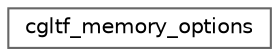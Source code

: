 digraph "Graphical Class Hierarchy"
{
 // LATEX_PDF_SIZE
  bgcolor="transparent";
  edge [fontname=Helvetica,fontsize=10,labelfontname=Helvetica,labelfontsize=10];
  node [fontname=Helvetica,fontsize=10,shape=box,height=0.2,width=0.4];
  rankdir="LR";
  Node0 [id="Node000000",label="cgltf_memory_options",height=0.2,width=0.4,color="grey40", fillcolor="white", style="filled",URL="$structcgltf__memory__options.html",tooltip=" "];
}
